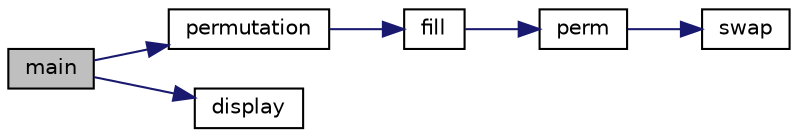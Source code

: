 digraph "main"
{
  edge [fontname="Helvetica",fontsize="10",labelfontname="Helvetica",labelfontsize="10"];
  node [fontname="Helvetica",fontsize="10",shape=record];
  rankdir="LR";
  Node1 [label="main",height=0.2,width=0.4,color="black", fillcolor="grey75", style="filled", fontcolor="black"];
  Node1 -> Node2 [color="midnightblue",fontsize="10",style="solid"];
  Node2 [label="permutation",height=0.2,width=0.4,color="black", fillcolor="white", style="filled",URL="$HW9_8cpp.html#ae44c5d3a586f372d9c366ad9bec64e0c"];
  Node2 -> Node3 [color="midnightblue",fontsize="10",style="solid"];
  Node3 [label="fill",height=0.2,width=0.4,color="black", fillcolor="white", style="filled",URL="$HW9_8cpp.html#afcd58f6b3dcd6630a12fa667239b638b"];
  Node3 -> Node4 [color="midnightblue",fontsize="10",style="solid"];
  Node4 [label="perm",height=0.2,width=0.4,color="black", fillcolor="white", style="filled",URL="$HW9_8cpp.html#acca24749d888f73c0a7fe113d849dfae"];
  Node4 -> Node5 [color="midnightblue",fontsize="10",style="solid"];
  Node5 [label="swap",height=0.2,width=0.4,color="black", fillcolor="white", style="filled",URL="$HW9_8cpp.html#a9f8419e439090ecd27f2c5d086efb2ad"];
  Node1 -> Node6 [color="midnightblue",fontsize="10",style="solid"];
  Node6 [label="display",height=0.2,width=0.4,color="black", fillcolor="white", style="filled",URL="$HW9_8cpp.html#a6562deebd6a84f141eabc853a955f835"];
}
